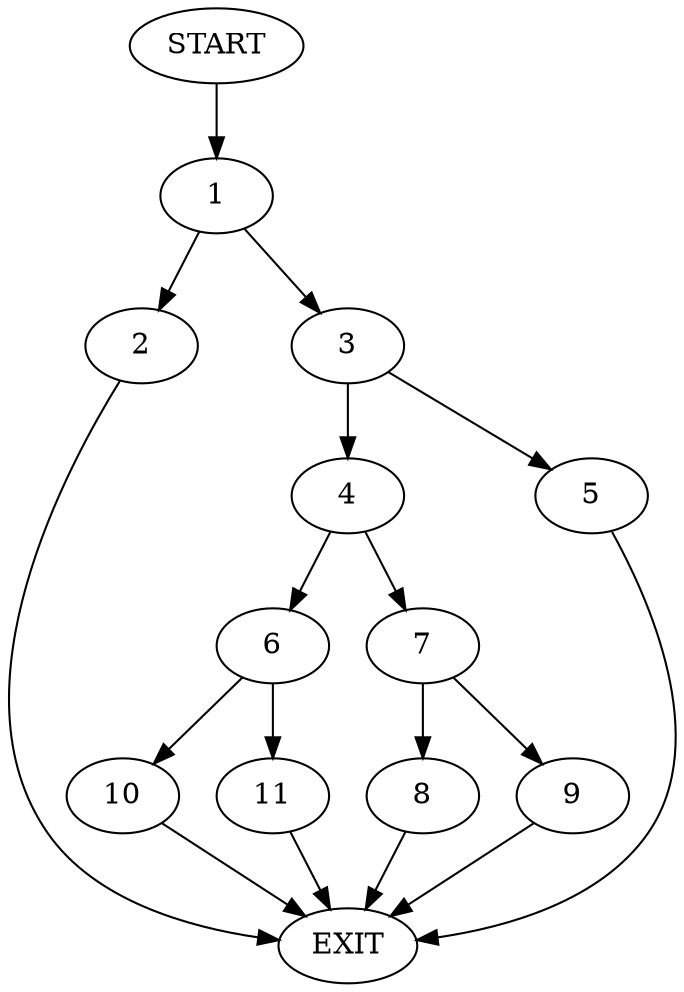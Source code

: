 digraph {
0 [label="START"]
12 [label="EXIT"]
0 -> 1
1 -> 2
1 -> 3
3 -> 4
3 -> 5
2 -> 12
4 -> 6
4 -> 7
5 -> 12
7 -> 8
7 -> 9
6 -> 10
6 -> 11
11 -> 12
10 -> 12
8 -> 12
9 -> 12
}
